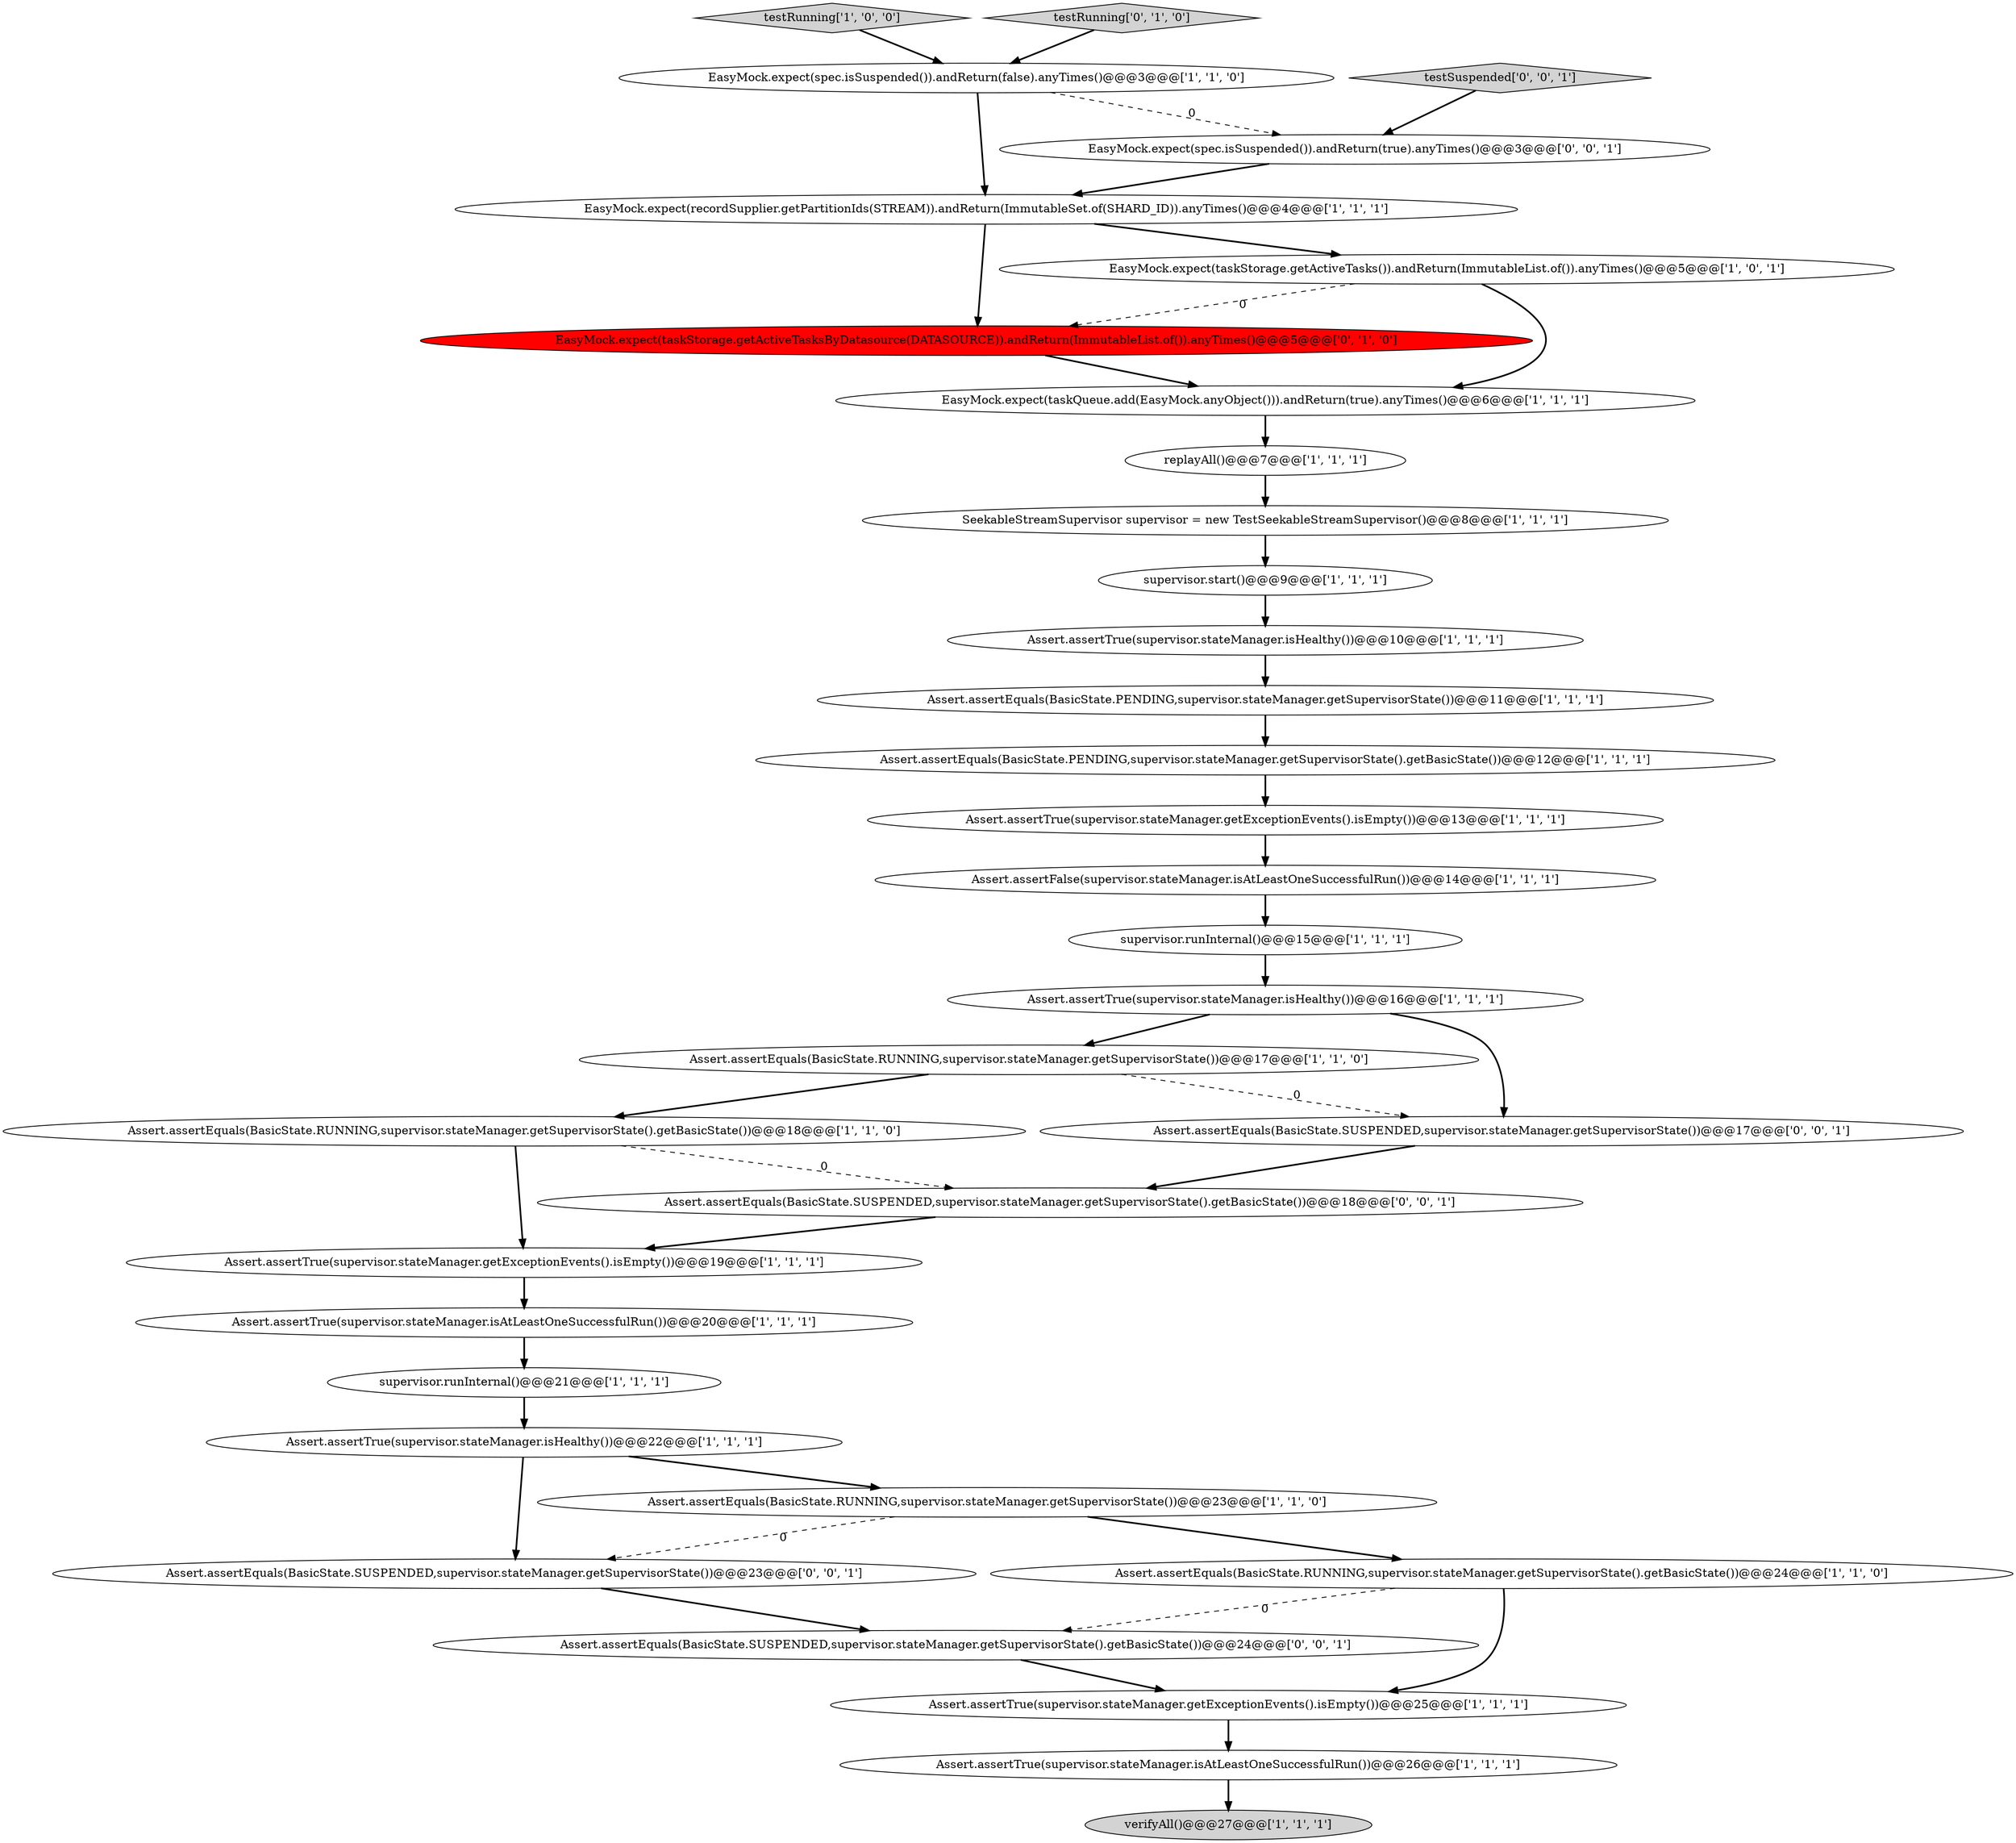 digraph {
6 [style = filled, label = "testRunning['1', '0', '0']", fillcolor = lightgray, shape = diamond image = "AAA0AAABBB1BBB"];
29 [style = filled, label = "EasyMock.expect(spec.isSuspended()).andReturn(true).anyTimes()@@@3@@@['0', '0', '1']", fillcolor = white, shape = ellipse image = "AAA0AAABBB3BBB"];
23 [style = filled, label = "Assert.assertTrue(supervisor.stateManager.getExceptionEvents().isEmpty())@@@19@@@['1', '1', '1']", fillcolor = white, shape = ellipse image = "AAA0AAABBB1BBB"];
8 [style = filled, label = "Assert.assertTrue(supervisor.stateManager.isHealthy())@@@16@@@['1', '1', '1']", fillcolor = white, shape = ellipse image = "AAA0AAABBB1BBB"];
32 [style = filled, label = "Assert.assertEquals(BasicState.SUSPENDED,supervisor.stateManager.getSupervisorState())@@@23@@@['0', '0', '1']", fillcolor = white, shape = ellipse image = "AAA0AAABBB3BBB"];
4 [style = filled, label = "Assert.assertEquals(BasicState.RUNNING,supervisor.stateManager.getSupervisorState())@@@17@@@['1', '1', '0']", fillcolor = white, shape = ellipse image = "AAA0AAABBB1BBB"];
12 [style = filled, label = "Assert.assertTrue(supervisor.stateManager.getExceptionEvents().isEmpty())@@@13@@@['1', '1', '1']", fillcolor = white, shape = ellipse image = "AAA0AAABBB1BBB"];
21 [style = filled, label = "verifyAll()@@@27@@@['1', '1', '1']", fillcolor = lightgray, shape = ellipse image = "AAA0AAABBB1BBB"];
7 [style = filled, label = "supervisor.start()@@@9@@@['1', '1', '1']", fillcolor = white, shape = ellipse image = "AAA0AAABBB1BBB"];
27 [style = filled, label = "EasyMock.expect(taskStorage.getActiveTasksByDatasource(DATASOURCE)).andReturn(ImmutableList.of()).anyTimes()@@@5@@@['0', '1', '0']", fillcolor = red, shape = ellipse image = "AAA1AAABBB2BBB"];
15 [style = filled, label = "Assert.assertEquals(BasicState.RUNNING,supervisor.stateManager.getSupervisorState())@@@23@@@['1', '1', '0']", fillcolor = white, shape = ellipse image = "AAA0AAABBB1BBB"];
33 [style = filled, label = "Assert.assertEquals(BasicState.SUSPENDED,supervisor.stateManager.getSupervisorState().getBasicState())@@@24@@@['0', '0', '1']", fillcolor = white, shape = ellipse image = "AAA0AAABBB3BBB"];
19 [style = filled, label = "Assert.assertEquals(BasicState.RUNNING,supervisor.stateManager.getSupervisorState().getBasicState())@@@24@@@['1', '1', '0']", fillcolor = white, shape = ellipse image = "AAA0AAABBB1BBB"];
10 [style = filled, label = "Assert.assertTrue(supervisor.stateManager.getExceptionEvents().isEmpty())@@@25@@@['1', '1', '1']", fillcolor = white, shape = ellipse image = "AAA0AAABBB1BBB"];
14 [style = filled, label = "replayAll()@@@7@@@['1', '1', '1']", fillcolor = white, shape = ellipse image = "AAA0AAABBB1BBB"];
24 [style = filled, label = "Assert.assertTrue(supervisor.stateManager.isAtLeastOneSuccessfulRun())@@@20@@@['1', '1', '1']", fillcolor = white, shape = ellipse image = "AAA0AAABBB1BBB"];
16 [style = filled, label = "EasyMock.expect(taskStorage.getActiveTasks()).andReturn(ImmutableList.of()).anyTimes()@@@5@@@['1', '0', '1']", fillcolor = white, shape = ellipse image = "AAA0AAABBB1BBB"];
25 [style = filled, label = "SeekableStreamSupervisor supervisor = new TestSeekableStreamSupervisor()@@@8@@@['1', '1', '1']", fillcolor = white, shape = ellipse image = "AAA0AAABBB1BBB"];
2 [style = filled, label = "supervisor.runInternal()@@@21@@@['1', '1', '1']", fillcolor = white, shape = ellipse image = "AAA0AAABBB1BBB"];
0 [style = filled, label = "Assert.assertEquals(BasicState.PENDING,supervisor.stateManager.getSupervisorState())@@@11@@@['1', '1', '1']", fillcolor = white, shape = ellipse image = "AAA0AAABBB1BBB"];
26 [style = filled, label = "testRunning['0', '1', '0']", fillcolor = lightgray, shape = diamond image = "AAA0AAABBB2BBB"];
1 [style = filled, label = "Assert.assertEquals(BasicState.RUNNING,supervisor.stateManager.getSupervisorState().getBasicState())@@@18@@@['1', '1', '0']", fillcolor = white, shape = ellipse image = "AAA0AAABBB1BBB"];
3 [style = filled, label = "Assert.assertTrue(supervisor.stateManager.isHealthy())@@@22@@@['1', '1', '1']", fillcolor = white, shape = ellipse image = "AAA0AAABBB1BBB"];
30 [style = filled, label = "testSuspended['0', '0', '1']", fillcolor = lightgray, shape = diamond image = "AAA0AAABBB3BBB"];
5 [style = filled, label = "Assert.assertTrue(supervisor.stateManager.isHealthy())@@@10@@@['1', '1', '1']", fillcolor = white, shape = ellipse image = "AAA0AAABBB1BBB"];
9 [style = filled, label = "supervisor.runInternal()@@@15@@@['1', '1', '1']", fillcolor = white, shape = ellipse image = "AAA0AAABBB1BBB"];
20 [style = filled, label = "Assert.assertTrue(supervisor.stateManager.isAtLeastOneSuccessfulRun())@@@26@@@['1', '1', '1']", fillcolor = white, shape = ellipse image = "AAA0AAABBB1BBB"];
31 [style = filled, label = "Assert.assertEquals(BasicState.SUSPENDED,supervisor.stateManager.getSupervisorState().getBasicState())@@@18@@@['0', '0', '1']", fillcolor = white, shape = ellipse image = "AAA0AAABBB3BBB"];
13 [style = filled, label = "Assert.assertFalse(supervisor.stateManager.isAtLeastOneSuccessfulRun())@@@14@@@['1', '1', '1']", fillcolor = white, shape = ellipse image = "AAA0AAABBB1BBB"];
18 [style = filled, label = "Assert.assertEquals(BasicState.PENDING,supervisor.stateManager.getSupervisorState().getBasicState())@@@12@@@['1', '1', '1']", fillcolor = white, shape = ellipse image = "AAA0AAABBB1BBB"];
28 [style = filled, label = "Assert.assertEquals(BasicState.SUSPENDED,supervisor.stateManager.getSupervisorState())@@@17@@@['0', '0', '1']", fillcolor = white, shape = ellipse image = "AAA0AAABBB3BBB"];
22 [style = filled, label = "EasyMock.expect(spec.isSuspended()).andReturn(false).anyTimes()@@@3@@@['1', '1', '0']", fillcolor = white, shape = ellipse image = "AAA0AAABBB1BBB"];
11 [style = filled, label = "EasyMock.expect(taskQueue.add(EasyMock.anyObject())).andReturn(true).anyTimes()@@@6@@@['1', '1', '1']", fillcolor = white, shape = ellipse image = "AAA0AAABBB1BBB"];
17 [style = filled, label = "EasyMock.expect(recordSupplier.getPartitionIds(STREAM)).andReturn(ImmutableSet.of(SHARD_ID)).anyTimes()@@@4@@@['1', '1', '1']", fillcolor = white, shape = ellipse image = "AAA0AAABBB1BBB"];
8->28 [style = bold, label=""];
10->20 [style = bold, label=""];
14->25 [style = bold, label=""];
29->17 [style = bold, label=""];
16->11 [style = bold, label=""];
31->23 [style = bold, label=""];
24->2 [style = bold, label=""];
11->14 [style = bold, label=""];
6->22 [style = bold, label=""];
16->27 [style = dashed, label="0"];
1->31 [style = dashed, label="0"];
2->3 [style = bold, label=""];
28->31 [style = bold, label=""];
22->29 [style = dashed, label="0"];
18->12 [style = bold, label=""];
15->32 [style = dashed, label="0"];
19->10 [style = bold, label=""];
33->10 [style = bold, label=""];
3->15 [style = bold, label=""];
15->19 [style = bold, label=""];
9->8 [style = bold, label=""];
25->7 [style = bold, label=""];
30->29 [style = bold, label=""];
32->33 [style = bold, label=""];
1->23 [style = bold, label=""];
26->22 [style = bold, label=""];
4->28 [style = dashed, label="0"];
20->21 [style = bold, label=""];
12->13 [style = bold, label=""];
7->5 [style = bold, label=""];
23->24 [style = bold, label=""];
27->11 [style = bold, label=""];
5->0 [style = bold, label=""];
22->17 [style = bold, label=""];
0->18 [style = bold, label=""];
4->1 [style = bold, label=""];
13->9 [style = bold, label=""];
8->4 [style = bold, label=""];
17->27 [style = bold, label=""];
3->32 [style = bold, label=""];
19->33 [style = dashed, label="0"];
17->16 [style = bold, label=""];
}
